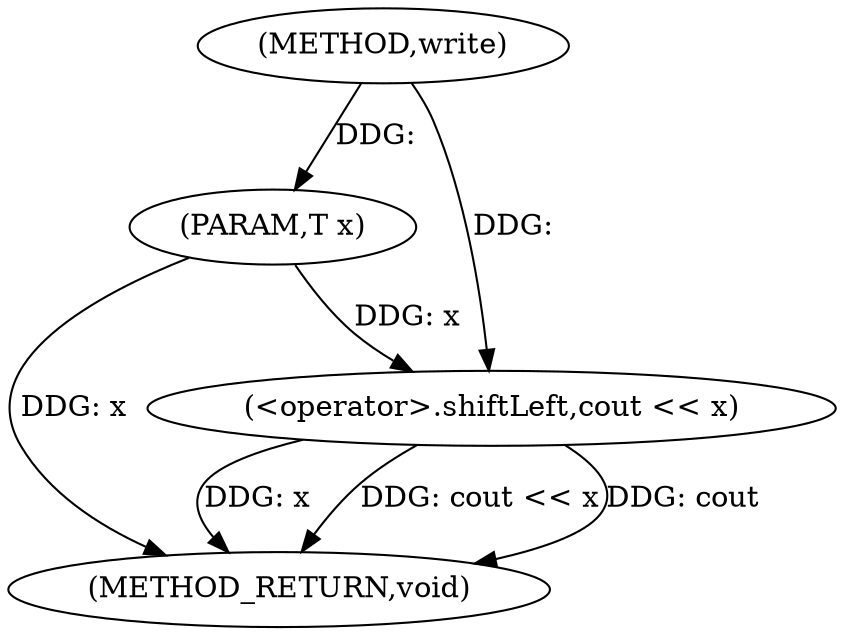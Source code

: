 digraph "write" {  
"1000237" [label = "(METHOD,write)" ]
"1000243" [label = "(METHOD_RETURN,void)" ]
"1000238" [label = "(PARAM,T x)" ]
"1000240" [label = "(<operator>.shiftLeft,cout << x)" ]
  "1000238" -> "1000243"  [ label = "DDG: x"] 
  "1000240" -> "1000243"  [ label = "DDG: x"] 
  "1000240" -> "1000243"  [ label = "DDG: cout << x"] 
  "1000240" -> "1000243"  [ label = "DDG: cout"] 
  "1000237" -> "1000238"  [ label = "DDG: "] 
  "1000237" -> "1000240"  [ label = "DDG: "] 
  "1000238" -> "1000240"  [ label = "DDG: x"] 
}
